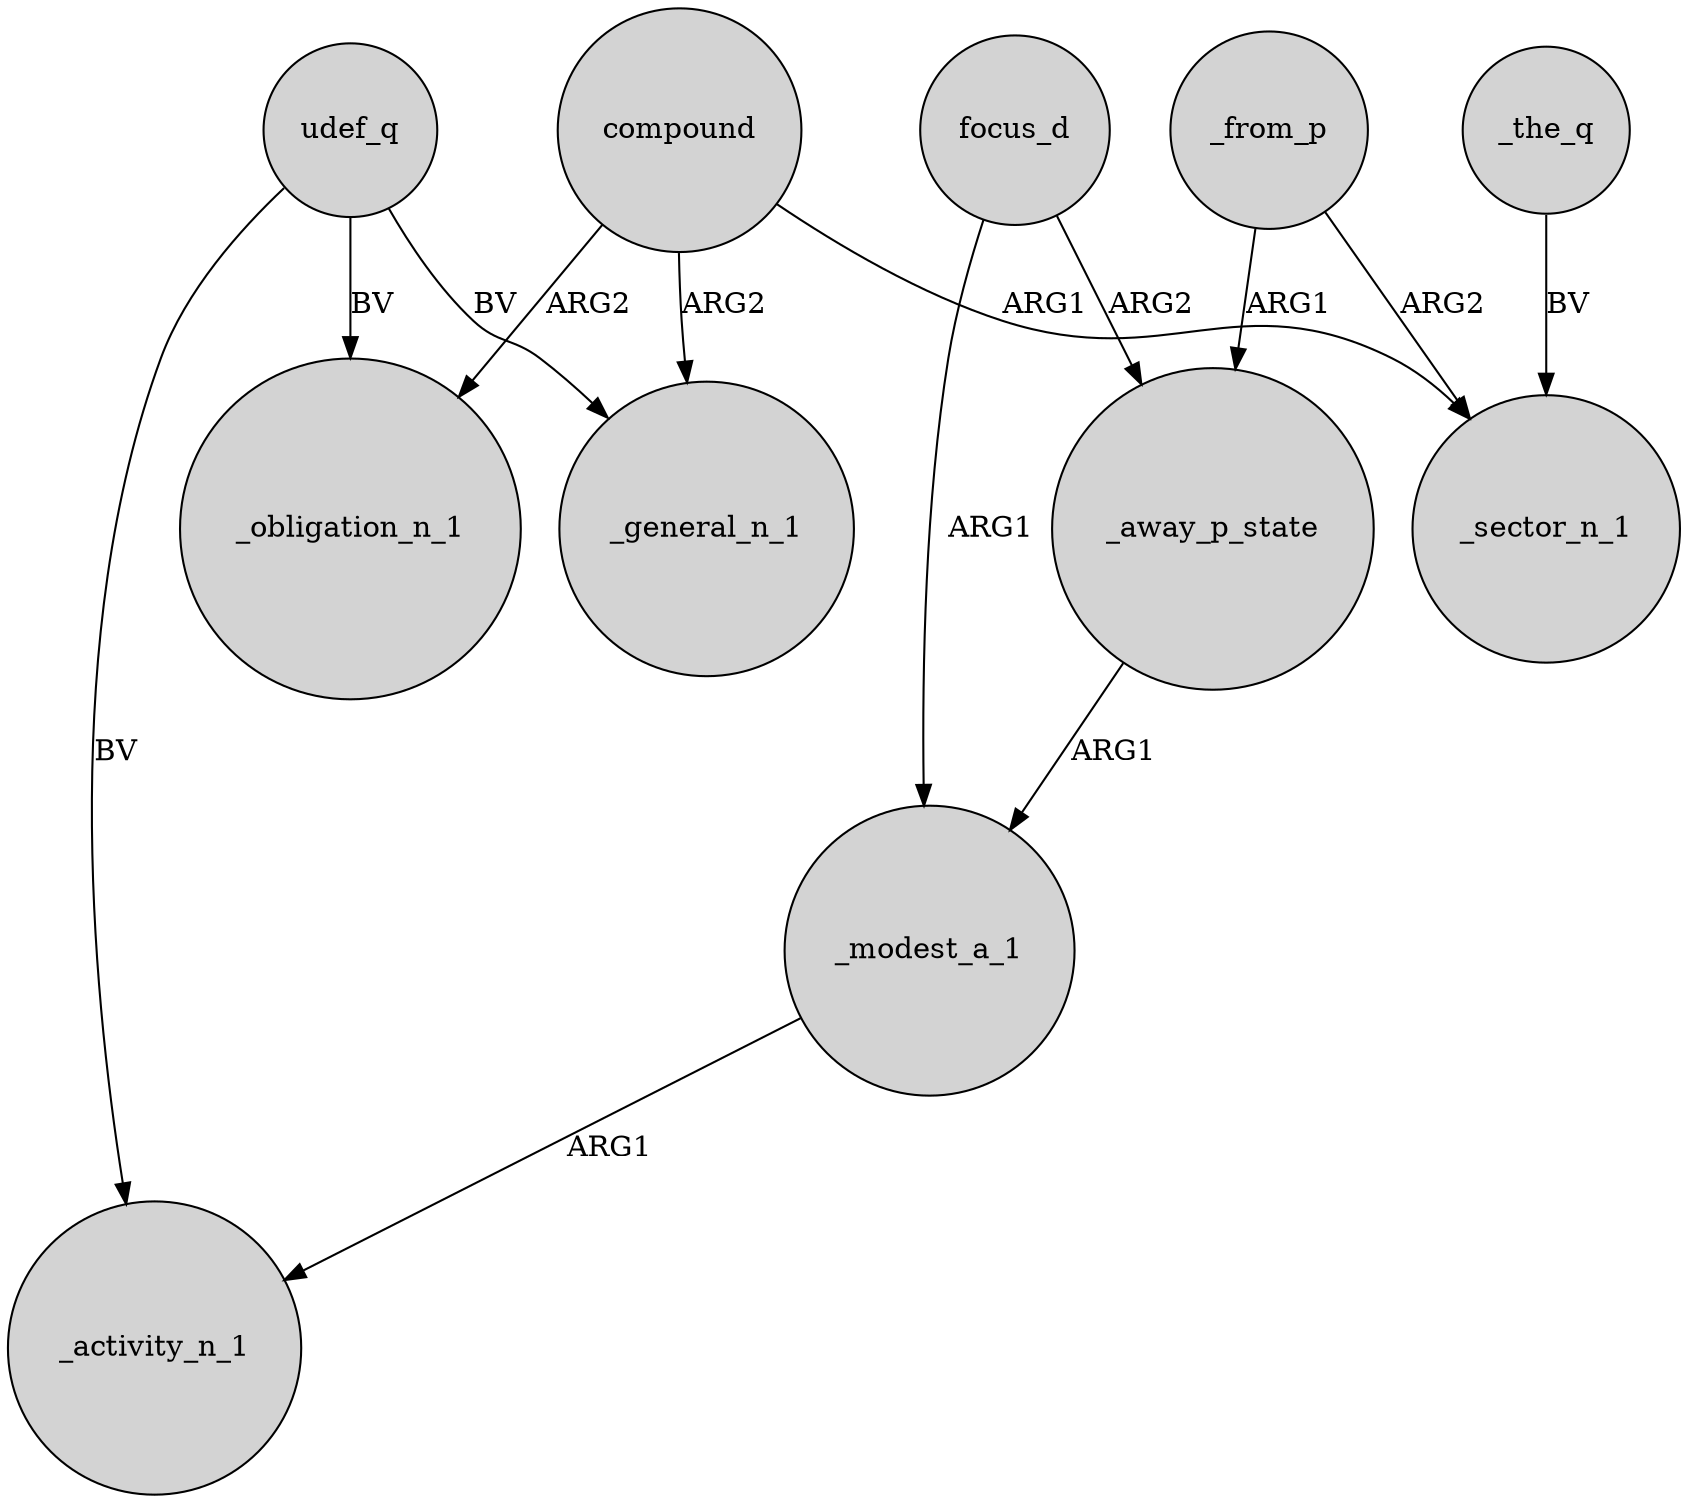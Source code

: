 digraph {
	node [shape=circle style=filled]
	compound -> _general_n_1 [label=ARG2]
	udef_q -> _general_n_1 [label=BV]
	udef_q -> _obligation_n_1 [label=BV]
	focus_d -> _away_p_state [label=ARG2]
	_modest_a_1 -> _activity_n_1 [label=ARG1]
	udef_q -> _activity_n_1 [label=BV]
	compound -> _sector_n_1 [label=ARG1]
	compound -> _obligation_n_1 [label=ARG2]
	_from_p -> _sector_n_1 [label=ARG2]
	_away_p_state -> _modest_a_1 [label=ARG1]
	_from_p -> _away_p_state [label=ARG1]
	_the_q -> _sector_n_1 [label=BV]
	focus_d -> _modest_a_1 [label=ARG1]
}

